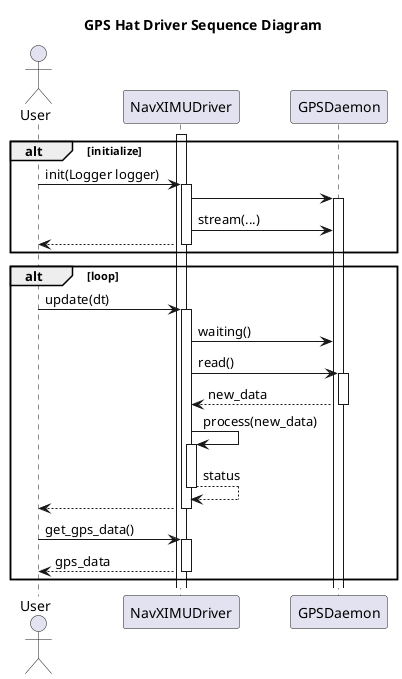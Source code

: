 @startuml
title GPS Hat Driver Sequence Diagram
actor User as user
participant NavXIMUDriver as driver
participant GPSDaemon as daemon

alt initialize
activate driver
user -> driver++: init(Logger logger)
driver -> daemon++
driver -> daemon: stream(...)
driver --> user--
end
alt loop
user -> driver++: update(dt)
driver -> daemon: waiting()
driver -> daemon++: read()
daemon --> driver--: new_data
driver -> driver++: process(new_data)
driver --> driver--: status

driver --> user--: 
user -> driver++: get_gps_data()
driver --> user--: gps_data
end

@enduml